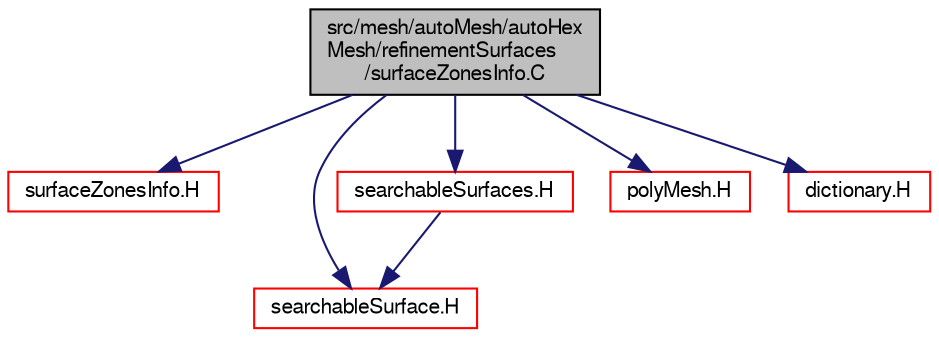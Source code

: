 digraph "src/mesh/autoMesh/autoHexMesh/refinementSurfaces/surfaceZonesInfo.C"
{
  bgcolor="transparent";
  edge [fontname="FreeSans",fontsize="10",labelfontname="FreeSans",labelfontsize="10"];
  node [fontname="FreeSans",fontsize="10",shape=record];
  Node0 [label="src/mesh/autoMesh/autoHex\lMesh/refinementSurfaces\l/surfaceZonesInfo.C",height=0.2,width=0.4,color="black", fillcolor="grey75", style="filled", fontcolor="black"];
  Node0 -> Node1 [color="midnightblue",fontsize="10",style="solid",fontname="FreeSans"];
  Node1 [label="surfaceZonesInfo.H",height=0.2,width=0.4,color="red",URL="$a06962.html"];
  Node0 -> Node74 [color="midnightblue",fontsize="10",style="solid",fontname="FreeSans"];
  Node74 [label="searchableSurface.H",height=0.2,width=0.4,color="red",URL="$a07820.html"];
  Node0 -> Node165 [color="midnightblue",fontsize="10",style="solid",fontname="FreeSans"];
  Node165 [label="searchableSurfaces.H",height=0.2,width=0.4,color="red",URL="$a07832.html"];
  Node165 -> Node74 [color="midnightblue",fontsize="10",style="solid",fontname="FreeSans"];
  Node0 -> Node169 [color="midnightblue",fontsize="10",style="solid",fontname="FreeSans"];
  Node169 [label="polyMesh.H",height=0.2,width=0.4,color="red",URL="$a11630.html"];
  Node0 -> Node209 [color="midnightblue",fontsize="10",style="solid",fontname="FreeSans"];
  Node209 [label="dictionary.H",height=0.2,width=0.4,color="red",URL="$a08804.html"];
}
